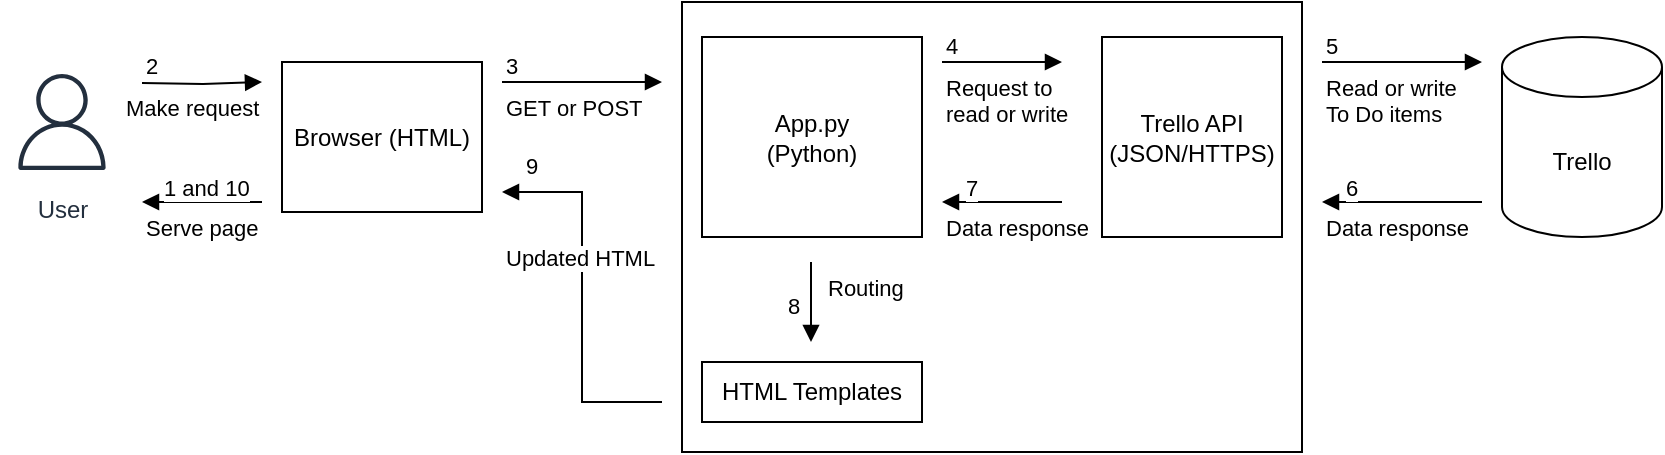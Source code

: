 <mxfile version="22.1.21" type="github">
  <diagram name="Page-1" id="hzxyXguT6aONyPur9d6D">
    <mxGraphModel dx="1434" dy="746" grid="1" gridSize="10" guides="1" tooltips="1" connect="1" arrows="1" fold="1" page="1" pageScale="1" pageWidth="850" pageHeight="1100" math="0" shadow="0">
      <root>
        <mxCell id="0" />
        <mxCell id="1" parent="0" />
        <mxCell id="gGQ2gIt7nyH7d9AVS0pc-1" value="User" style="sketch=0;outlineConnect=0;fontColor=#232F3E;gradientColor=none;strokeColor=#232F3E;fillColor=#ffffff;dashed=0;verticalLabelPosition=bottom;verticalAlign=top;align=center;html=1;fontSize=12;fontStyle=0;aspect=fixed;shape=mxgraph.aws4.resourceIcon;resIcon=mxgraph.aws4.user;" vertex="1" parent="1">
          <mxGeometry x="10" y="270" width="60" height="60" as="geometry" />
        </mxCell>
        <mxCell id="gGQ2gIt7nyH7d9AVS0pc-2" value="Make request" style="endArrow=block;endFill=1;html=1;edgeStyle=orthogonalEdgeStyle;align=left;verticalAlign=top;rounded=0;" edge="1" parent="1">
          <mxGeometry x="-1" y="10" relative="1" as="geometry">
            <mxPoint x="80" y="280.5" as="sourcePoint" />
            <mxPoint x="140" y="280" as="targetPoint" />
            <mxPoint x="-10" y="9" as="offset" />
          </mxGeometry>
        </mxCell>
        <mxCell id="gGQ2gIt7nyH7d9AVS0pc-3" value="2" style="edgeLabel;resizable=0;html=1;align=left;verticalAlign=bottom;" connectable="0" vertex="1" parent="gGQ2gIt7nyH7d9AVS0pc-2">
          <mxGeometry x="-1" relative="1" as="geometry" />
        </mxCell>
        <mxCell id="gGQ2gIt7nyH7d9AVS0pc-4" value="" style="rounded=0;whiteSpace=wrap;html=1;" vertex="1" parent="1">
          <mxGeometry x="350" y="240" width="310" height="225" as="geometry" />
        </mxCell>
        <mxCell id="gGQ2gIt7nyH7d9AVS0pc-5" value="Trello" style="shape=cylinder3;whiteSpace=wrap;html=1;boundedLbl=1;backgroundOutline=1;size=15;" vertex="1" parent="1">
          <mxGeometry x="760" y="257.5" width="80" height="100" as="geometry" />
        </mxCell>
        <mxCell id="gGQ2gIt7nyH7d9AVS0pc-6" value="Browser (HTML)" style="rounded=0;whiteSpace=wrap;html=1;" vertex="1" parent="1">
          <mxGeometry x="150" y="270" width="100" height="75" as="geometry" />
        </mxCell>
        <mxCell id="gGQ2gIt7nyH7d9AVS0pc-7" value="GET or POST" style="endArrow=block;endFill=1;html=1;edgeStyle=orthogonalEdgeStyle;align=left;verticalAlign=top;rounded=0;" edge="1" parent="1">
          <mxGeometry x="-1" relative="1" as="geometry">
            <mxPoint x="260" y="280" as="sourcePoint" />
            <mxPoint x="340" y="280" as="targetPoint" />
          </mxGeometry>
        </mxCell>
        <mxCell id="gGQ2gIt7nyH7d9AVS0pc-8" value="3" style="edgeLabel;resizable=0;html=1;align=left;verticalAlign=bottom;" connectable="0" vertex="1" parent="gGQ2gIt7nyH7d9AVS0pc-7">
          <mxGeometry x="-1" relative="1" as="geometry" />
        </mxCell>
        <mxCell id="gGQ2gIt7nyH7d9AVS0pc-11" value="Updated HTML" style="endArrow=block;endFill=1;html=1;edgeStyle=orthogonalEdgeStyle;align=left;verticalAlign=top;rounded=0;" edge="1" parent="1">
          <mxGeometry x="1" y="20" relative="1" as="geometry">
            <mxPoint x="340" y="440" as="sourcePoint" />
            <mxPoint x="260" y="335" as="targetPoint" />
            <Array as="points">
              <mxPoint x="300" y="440" />
              <mxPoint x="300" y="335" />
            </Array>
            <mxPoint as="offset" />
          </mxGeometry>
        </mxCell>
        <mxCell id="gGQ2gIt7nyH7d9AVS0pc-12" value="9" style="edgeLabel;resizable=0;html=1;align=left;verticalAlign=bottom;" connectable="0" vertex="1" parent="gGQ2gIt7nyH7d9AVS0pc-11">
          <mxGeometry x="-1" relative="1" as="geometry">
            <mxPoint x="-70" y="-110" as="offset" />
          </mxGeometry>
        </mxCell>
        <mxCell id="gGQ2gIt7nyH7d9AVS0pc-13" value="Read or write&lt;br&gt;To Do items" style="endArrow=block;endFill=1;html=1;edgeStyle=orthogonalEdgeStyle;align=left;verticalAlign=top;rounded=0;" edge="1" parent="1">
          <mxGeometry x="-1" relative="1" as="geometry">
            <mxPoint x="670" y="270" as="sourcePoint" />
            <mxPoint x="750" y="270" as="targetPoint" />
          </mxGeometry>
        </mxCell>
        <mxCell id="gGQ2gIt7nyH7d9AVS0pc-14" value="5" style="edgeLabel;resizable=0;html=1;align=left;verticalAlign=bottom;" connectable="0" vertex="1" parent="gGQ2gIt7nyH7d9AVS0pc-13">
          <mxGeometry x="-1" relative="1" as="geometry" />
        </mxCell>
        <mxCell id="gGQ2gIt7nyH7d9AVS0pc-15" value="Data response" style="endArrow=block;endFill=1;html=1;edgeStyle=orthogonalEdgeStyle;align=left;verticalAlign=top;rounded=0;" edge="1" parent="1">
          <mxGeometry x="1" relative="1" as="geometry">
            <mxPoint x="750" y="340" as="sourcePoint" />
            <mxPoint x="670" y="340" as="targetPoint" />
            <mxPoint as="offset" />
          </mxGeometry>
        </mxCell>
        <mxCell id="gGQ2gIt7nyH7d9AVS0pc-16" value="6" style="edgeLabel;resizable=0;html=1;align=left;verticalAlign=bottom;" connectable="0" vertex="1" parent="gGQ2gIt7nyH7d9AVS0pc-15">
          <mxGeometry x="-1" relative="1" as="geometry">
            <mxPoint x="-70" y="1" as="offset" />
          </mxGeometry>
        </mxCell>
        <mxCell id="gGQ2gIt7nyH7d9AVS0pc-17" value="HTML Templates" style="rounded=0;whiteSpace=wrap;html=1;" vertex="1" parent="1">
          <mxGeometry x="360" y="420" width="110" height="30" as="geometry" />
        </mxCell>
        <mxCell id="gGQ2gIt7nyH7d9AVS0pc-18" value="Trello API&lt;br&gt;(JSON/HTTPS)" style="rounded=0;whiteSpace=wrap;html=1;" vertex="1" parent="1">
          <mxGeometry x="560" y="257.5" width="90" height="100" as="geometry" />
        </mxCell>
        <mxCell id="gGQ2gIt7nyH7d9AVS0pc-19" value="App.py&lt;br&gt;(Python)" style="rounded=0;whiteSpace=wrap;html=1;" vertex="1" parent="1">
          <mxGeometry x="360" y="257.5" width="110" height="100" as="geometry" />
        </mxCell>
        <mxCell id="gGQ2gIt7nyH7d9AVS0pc-21" value="Serve page" style="endArrow=block;endFill=1;html=1;edgeStyle=orthogonalEdgeStyle;align=left;verticalAlign=top;rounded=0;" edge="1" parent="1">
          <mxGeometry x="1" relative="1" as="geometry">
            <mxPoint x="140" y="340" as="sourcePoint" />
            <mxPoint x="80" y="340" as="targetPoint" />
            <mxPoint as="offset" />
          </mxGeometry>
        </mxCell>
        <mxCell id="gGQ2gIt7nyH7d9AVS0pc-22" value="1 and 10" style="edgeLabel;resizable=0;html=1;align=left;verticalAlign=bottom;" connectable="0" vertex="1" parent="gGQ2gIt7nyH7d9AVS0pc-21">
          <mxGeometry x="-1" relative="1" as="geometry">
            <mxPoint x="-51" y="1" as="offset" />
          </mxGeometry>
        </mxCell>
        <mxCell id="gGQ2gIt7nyH7d9AVS0pc-25" value="Request to &lt;br&gt;read or write" style="endArrow=block;endFill=1;html=1;edgeStyle=orthogonalEdgeStyle;align=left;verticalAlign=top;rounded=0;movable=1;resizable=1;rotatable=1;deletable=1;editable=1;locked=0;connectable=1;" edge="1" parent="1">
          <mxGeometry x="-1" relative="1" as="geometry">
            <mxPoint x="480" y="270" as="sourcePoint" />
            <mxPoint x="540" y="270" as="targetPoint" />
            <mxPoint as="offset" />
          </mxGeometry>
        </mxCell>
        <mxCell id="gGQ2gIt7nyH7d9AVS0pc-26" value="4" style="edgeLabel;resizable=0;html=1;align=left;verticalAlign=bottom;" connectable="0" vertex="1" parent="gGQ2gIt7nyH7d9AVS0pc-25">
          <mxGeometry x="-1" relative="1" as="geometry" />
        </mxCell>
        <mxCell id="gGQ2gIt7nyH7d9AVS0pc-29" value="Data response" style="endArrow=block;endFill=1;html=1;edgeStyle=orthogonalEdgeStyle;align=left;verticalAlign=top;rounded=0;" edge="1" parent="1">
          <mxGeometry x="1" relative="1" as="geometry">
            <mxPoint x="540" y="340" as="sourcePoint" />
            <mxPoint x="480" y="340" as="targetPoint" />
            <mxPoint as="offset" />
          </mxGeometry>
        </mxCell>
        <mxCell id="gGQ2gIt7nyH7d9AVS0pc-30" value="7" style="edgeLabel;resizable=0;html=1;align=left;verticalAlign=bottom;" connectable="0" vertex="1" parent="gGQ2gIt7nyH7d9AVS0pc-29">
          <mxGeometry x="-1" relative="1" as="geometry">
            <mxPoint x="-50" y="1" as="offset" />
          </mxGeometry>
        </mxCell>
        <mxCell id="gGQ2gIt7nyH7d9AVS0pc-33" value="Routing" style="endArrow=block;endFill=1;html=1;edgeStyle=orthogonalEdgeStyle;align=left;verticalAlign=top;rounded=0;" edge="1" parent="1">
          <mxGeometry x="-1" y="6" relative="1" as="geometry">
            <mxPoint x="414.5" y="370" as="sourcePoint" />
            <mxPoint x="414.5" y="410" as="targetPoint" />
            <mxPoint as="offset" />
          </mxGeometry>
        </mxCell>
        <mxCell id="gGQ2gIt7nyH7d9AVS0pc-34" value="8" style="edgeLabel;resizable=0;html=1;align=left;verticalAlign=bottom;" connectable="0" vertex="1" parent="gGQ2gIt7nyH7d9AVS0pc-33">
          <mxGeometry x="-1" relative="1" as="geometry">
            <mxPoint x="-14" y="30" as="offset" />
          </mxGeometry>
        </mxCell>
      </root>
    </mxGraphModel>
  </diagram>
</mxfile>
